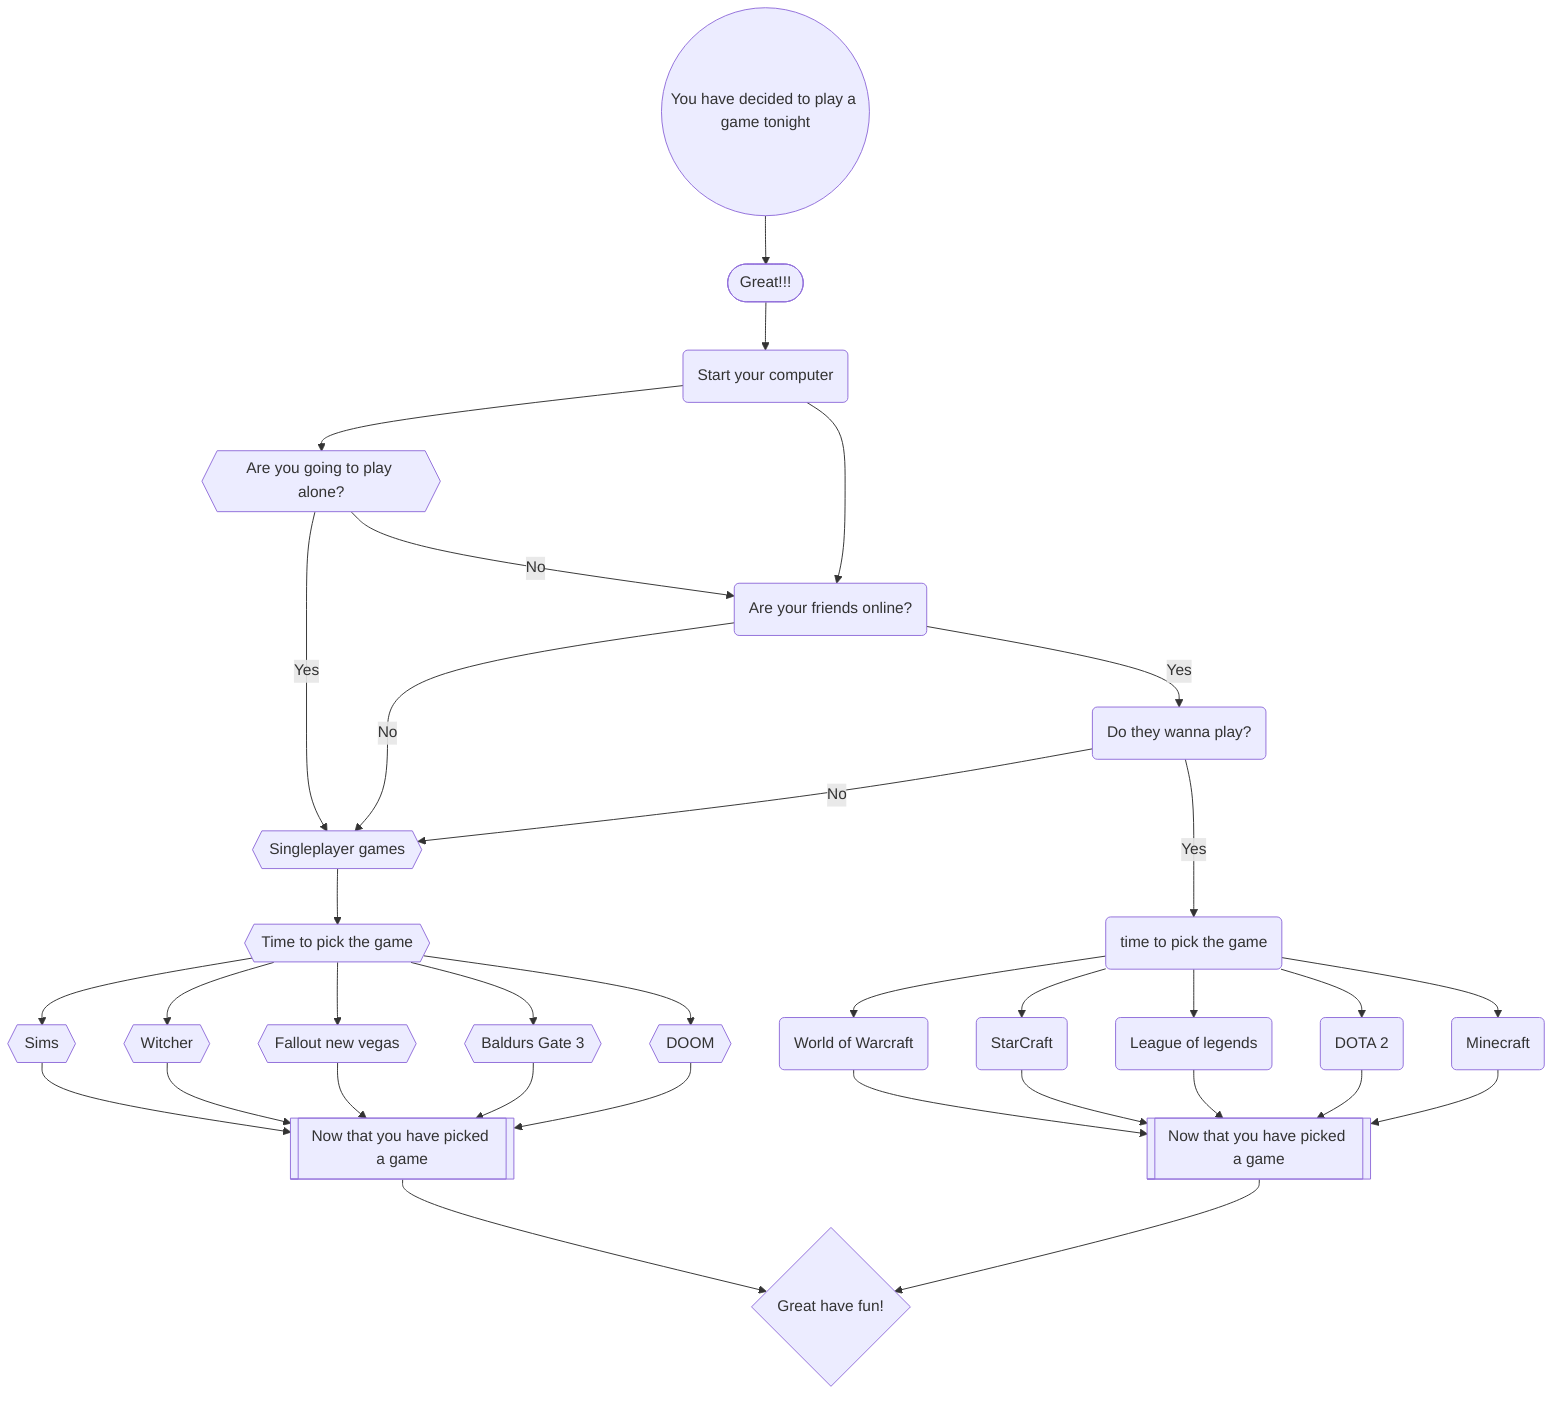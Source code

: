 flowchart TD
  A(("You have decided to play a game tonight")) --> n8(["Great!!!"])
  ny{{"Are you going to play alone?"}} -- Yes --> nq{{"Singleplayer games"}}
  n8 --> np("Start your computer")
  np --> ny
  n7("Are your friends online?") -- Yes --> nw("Do they wanna play?")
  nq --> nc{{"Time to pick the game"}}
  n7 -- No --> nq
  nw -- No --> nq
  nw -- Yes --> n2("time to pick the game")
  n2 --> n1("World of Warcraft") & n9("StarCraft") & nj("League of legends") & ns("DOTA 2") & nu("Minecraft")
  nc --> ni{{"DOOM"}} & nk{{"Baldurs Gate 3"}} & nb{{"Fallout new vegas"}} & n0{{"Witcher"}} & nl{{"Sims"}}
  nl --> nf[["Now that you have picked a game"]]
  n0 --> nf
  nb --> nf
  nk --> nf
  ni --> nf
  n1 --> no[["Now that you have picked a game"]]
  n9 --> no
  nj --> no
  ns --> no
  nu --> no
  nf --> nd{"Great have fun!"}
  no --> nd
  ny -- No --> n7
  np --> n7